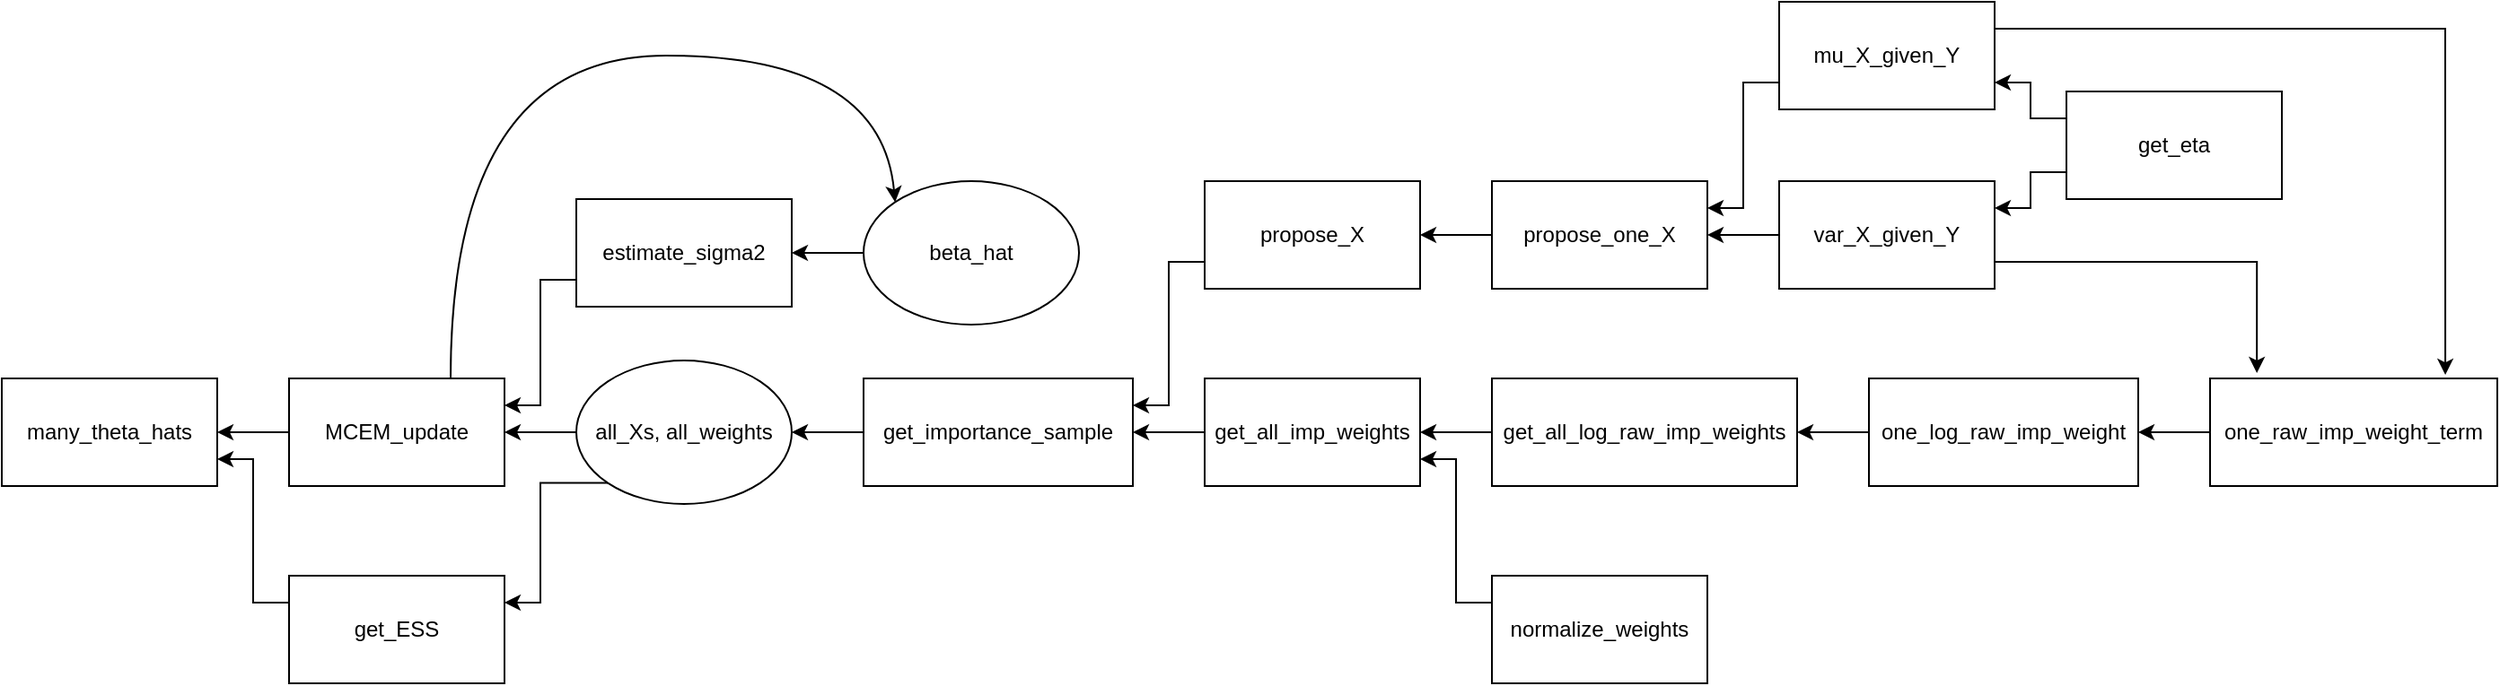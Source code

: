 <mxfile version="21.2.1" type="device">
  <diagram name="Page-1" id="6ra1ZoB-0tSvTdrp3I-K">
    <mxGraphModel dx="1434" dy="1244" grid="1" gridSize="10" guides="1" tooltips="1" connect="1" arrows="1" fold="1" page="0" pageScale="1" pageWidth="1920" pageHeight="1200" math="0" shadow="0">
      <root>
        <mxCell id="0" />
        <mxCell id="1" parent="0" />
        <mxCell id="lLa_LwG2R3_Bs0P1FthE-1" value="many_theta_hats" style="rounded=0;whiteSpace=wrap;html=1;" parent="1" vertex="1">
          <mxGeometry x="120" y="100" width="120" height="60" as="geometry" />
        </mxCell>
        <mxCell id="lLa_LwG2R3_Bs0P1FthE-2" value="MCEM_update" style="rounded=0;whiteSpace=wrap;html=1;" parent="1" vertex="1">
          <mxGeometry x="280" y="100" width="120" height="60" as="geometry" />
        </mxCell>
        <mxCell id="lLa_LwG2R3_Bs0P1FthE-22" style="edgeStyle=orthogonalEdgeStyle;rounded=0;orthogonalLoop=1;jettySize=auto;html=1;exitX=0;exitY=0.25;exitDx=0;exitDy=0;entryX=1;entryY=0.75;entryDx=0;entryDy=0;" parent="1" source="lLa_LwG2R3_Bs0P1FthE-4" target="lLa_LwG2R3_Bs0P1FthE-1" edge="1">
          <mxGeometry relative="1" as="geometry" />
        </mxCell>
        <mxCell id="lLa_LwG2R3_Bs0P1FthE-4" value="get_ESS" style="rounded=0;whiteSpace=wrap;html=1;" parent="1" vertex="1">
          <mxGeometry x="280" y="210" width="120" height="60" as="geometry" />
        </mxCell>
        <mxCell id="Tvt2aNcmAm8vrqxFh52j-1" style="edgeStyle=orthogonalEdgeStyle;rounded=0;orthogonalLoop=1;jettySize=auto;html=1;exitX=0;exitY=1;exitDx=0;exitDy=0;entryX=1;entryY=0.25;entryDx=0;entryDy=0;" edge="1" parent="1" source="lLa_LwG2R3_Bs0P1FthE-6" target="lLa_LwG2R3_Bs0P1FthE-4">
          <mxGeometry relative="1" as="geometry" />
        </mxCell>
        <mxCell id="lLa_LwG2R3_Bs0P1FthE-6" value="all_Xs, all_weights" style="ellipse;whiteSpace=wrap;html=1;" parent="1" vertex="1">
          <mxGeometry x="440" y="90" width="120" height="80" as="geometry" />
        </mxCell>
        <mxCell id="lLa_LwG2R3_Bs0P1FthE-8" value="" style="endArrow=classic;html=1;rounded=0;entryX=1;entryY=0.5;entryDx=0;entryDy=0;exitX=0;exitY=0.5;exitDx=0;exitDy=0;" parent="1" source="lLa_LwG2R3_Bs0P1FthE-2" target="lLa_LwG2R3_Bs0P1FthE-1" edge="1">
          <mxGeometry width="50" height="50" relative="1" as="geometry">
            <mxPoint x="400" y="420" as="sourcePoint" />
            <mxPoint x="450" y="370" as="targetPoint" />
          </mxGeometry>
        </mxCell>
        <mxCell id="lLa_LwG2R3_Bs0P1FthE-9" value="" style="endArrow=classic;html=1;rounded=0;exitX=0;exitY=0.5;exitDx=0;exitDy=0;entryX=1;entryY=0.5;entryDx=0;entryDy=0;" parent="1" source="lLa_LwG2R3_Bs0P1FthE-6" target="lLa_LwG2R3_Bs0P1FthE-2" edge="1">
          <mxGeometry width="50" height="50" relative="1" as="geometry">
            <mxPoint x="550" y="180" as="sourcePoint" />
            <mxPoint x="530" y="-10" as="targetPoint" />
          </mxGeometry>
        </mxCell>
        <mxCell id="lLa_LwG2R3_Bs0P1FthE-21" style="edgeStyle=orthogonalEdgeStyle;rounded=0;orthogonalLoop=1;jettySize=auto;html=1;exitX=0;exitY=0.75;exitDx=0;exitDy=0;entryX=1;entryY=0.25;entryDx=0;entryDy=0;" parent="1" source="lLa_LwG2R3_Bs0P1FthE-10" target="lLa_LwG2R3_Bs0P1FthE-2" edge="1">
          <mxGeometry relative="1" as="geometry" />
        </mxCell>
        <mxCell id="lLa_LwG2R3_Bs0P1FthE-10" value="estimate_sigma2" style="rounded=0;whiteSpace=wrap;html=1;" parent="1" vertex="1">
          <mxGeometry x="440" width="120" height="60" as="geometry" />
        </mxCell>
        <mxCell id="lLa_LwG2R3_Bs0P1FthE-14" value="" style="edgeStyle=orthogonalEdgeStyle;rounded=0;orthogonalLoop=1;jettySize=auto;html=1;" parent="1" source="lLa_LwG2R3_Bs0P1FthE-13" target="lLa_LwG2R3_Bs0P1FthE-10" edge="1">
          <mxGeometry relative="1" as="geometry" />
        </mxCell>
        <mxCell id="lLa_LwG2R3_Bs0P1FthE-13" value="beta_hat" style="ellipse;whiteSpace=wrap;html=1;" parent="1" vertex="1">
          <mxGeometry x="600" y="-10" width="120" height="80" as="geometry" />
        </mxCell>
        <mxCell id="lLa_LwG2R3_Bs0P1FthE-20" value="" style="edgeStyle=orthogonalEdgeStyle;rounded=0;orthogonalLoop=1;jettySize=auto;html=1;" parent="1" source="lLa_LwG2R3_Bs0P1FthE-15" target="lLa_LwG2R3_Bs0P1FthE-6" edge="1">
          <mxGeometry relative="1" as="geometry" />
        </mxCell>
        <mxCell id="lLa_LwG2R3_Bs0P1FthE-15" value="get_importance_sample" style="rounded=0;whiteSpace=wrap;html=1;" parent="1" vertex="1">
          <mxGeometry x="600" y="100" width="150" height="60" as="geometry" />
        </mxCell>
        <mxCell id="lLa_LwG2R3_Bs0P1FthE-26" style="edgeStyle=orthogonalEdgeStyle;rounded=0;orthogonalLoop=1;jettySize=auto;html=1;exitX=0;exitY=0.75;exitDx=0;exitDy=0;entryX=1;entryY=0.25;entryDx=0;entryDy=0;" parent="1" source="lLa_LwG2R3_Bs0P1FthE-23" target="lLa_LwG2R3_Bs0P1FthE-15" edge="1">
          <mxGeometry relative="1" as="geometry" />
        </mxCell>
        <mxCell id="lLa_LwG2R3_Bs0P1FthE-23" value="propose_X" style="rounded=0;whiteSpace=wrap;html=1;" parent="1" vertex="1">
          <mxGeometry x="790" y="-10" width="120" height="60" as="geometry" />
        </mxCell>
        <mxCell id="lLa_LwG2R3_Bs0P1FthE-25" value="" style="edgeStyle=orthogonalEdgeStyle;rounded=0;orthogonalLoop=1;jettySize=auto;html=1;" parent="1" source="lLa_LwG2R3_Bs0P1FthE-24" target="lLa_LwG2R3_Bs0P1FthE-15" edge="1">
          <mxGeometry relative="1" as="geometry" />
        </mxCell>
        <mxCell id="lLa_LwG2R3_Bs0P1FthE-24" value="get_all_imp_weights&lt;br&gt;" style="rounded=0;whiteSpace=wrap;html=1;" parent="1" vertex="1">
          <mxGeometry x="790" y="100" width="120" height="60" as="geometry" />
        </mxCell>
        <mxCell id="lLa_LwG2R3_Bs0P1FthE-28" value="" style="edgeStyle=orthogonalEdgeStyle;rounded=0;orthogonalLoop=1;jettySize=auto;html=1;" parent="1" source="lLa_LwG2R3_Bs0P1FthE-27" target="lLa_LwG2R3_Bs0P1FthE-23" edge="1">
          <mxGeometry relative="1" as="geometry" />
        </mxCell>
        <mxCell id="lLa_LwG2R3_Bs0P1FthE-27" value="propose_one_X" style="rounded=0;whiteSpace=wrap;html=1;" parent="1" vertex="1">
          <mxGeometry x="950" y="-10" width="120" height="60" as="geometry" />
        </mxCell>
        <mxCell id="lLa_LwG2R3_Bs0P1FthE-30" style="edgeStyle=orthogonalEdgeStyle;rounded=0;orthogonalLoop=1;jettySize=auto;html=1;exitX=0;exitY=0.75;exitDx=0;exitDy=0;entryX=1;entryY=0.25;entryDx=0;entryDy=0;" parent="1" source="lLa_LwG2R3_Bs0P1FthE-29" target="lLa_LwG2R3_Bs0P1FthE-27" edge="1">
          <mxGeometry relative="1" as="geometry" />
        </mxCell>
        <mxCell id="lLa_LwG2R3_Bs0P1FthE-46" style="edgeStyle=orthogonalEdgeStyle;rounded=0;orthogonalLoop=1;jettySize=auto;html=1;exitX=1;exitY=0.25;exitDx=0;exitDy=0;entryX=0.819;entryY=-0.033;entryDx=0;entryDy=0;entryPerimeter=0;" parent="1" source="lLa_LwG2R3_Bs0P1FthE-29" target="lLa_LwG2R3_Bs0P1FthE-39" edge="1">
          <mxGeometry relative="1" as="geometry" />
        </mxCell>
        <mxCell id="lLa_LwG2R3_Bs0P1FthE-29" value="mu_X_given_Y" style="rounded=0;whiteSpace=wrap;html=1;" parent="1" vertex="1">
          <mxGeometry x="1110" y="-110" width="120" height="60" as="geometry" />
        </mxCell>
        <mxCell id="lLa_LwG2R3_Bs0P1FthE-32" value="" style="edgeStyle=orthogonalEdgeStyle;rounded=0;orthogonalLoop=1;jettySize=auto;html=1;" parent="1" source="lLa_LwG2R3_Bs0P1FthE-31" target="lLa_LwG2R3_Bs0P1FthE-27" edge="1">
          <mxGeometry relative="1" as="geometry" />
        </mxCell>
        <mxCell id="lLa_LwG2R3_Bs0P1FthE-47" style="edgeStyle=orthogonalEdgeStyle;rounded=0;orthogonalLoop=1;jettySize=auto;html=1;exitX=1;exitY=0.75;exitDx=0;exitDy=0;entryX=0.163;entryY=-0.05;entryDx=0;entryDy=0;entryPerimeter=0;" parent="1" source="lLa_LwG2R3_Bs0P1FthE-31" target="lLa_LwG2R3_Bs0P1FthE-39" edge="1">
          <mxGeometry relative="1" as="geometry" />
        </mxCell>
        <mxCell id="lLa_LwG2R3_Bs0P1FthE-31" value="var_X_given_Y" style="rounded=0;whiteSpace=wrap;html=1;" parent="1" vertex="1">
          <mxGeometry x="1110" y="-10" width="120" height="60" as="geometry" />
        </mxCell>
        <mxCell id="lLa_LwG2R3_Bs0P1FthE-36" style="edgeStyle=orthogonalEdgeStyle;rounded=0;orthogonalLoop=1;jettySize=auto;html=1;exitX=0;exitY=0.25;exitDx=0;exitDy=0;entryX=1;entryY=0.75;entryDx=0;entryDy=0;" parent="1" source="lLa_LwG2R3_Bs0P1FthE-33" target="lLa_LwG2R3_Bs0P1FthE-24" edge="1">
          <mxGeometry relative="1" as="geometry" />
        </mxCell>
        <mxCell id="lLa_LwG2R3_Bs0P1FthE-33" value="normalize_weights" style="rounded=0;whiteSpace=wrap;html=1;" parent="1" vertex="1">
          <mxGeometry x="950" y="210" width="120" height="60" as="geometry" />
        </mxCell>
        <mxCell id="lLa_LwG2R3_Bs0P1FthE-35" value="" style="edgeStyle=orthogonalEdgeStyle;rounded=0;orthogonalLoop=1;jettySize=auto;html=1;" parent="1" source="lLa_LwG2R3_Bs0P1FthE-34" target="lLa_LwG2R3_Bs0P1FthE-24" edge="1">
          <mxGeometry relative="1" as="geometry" />
        </mxCell>
        <mxCell id="lLa_LwG2R3_Bs0P1FthE-34" value="&lt;span style=&quot;color: rgb(0, 0, 0); font-family: Helvetica; font-style: normal; font-variant-ligatures: normal; font-variant-caps: normal; font-weight: 400; letter-spacing: normal; orphans: 2; text-align: center; text-indent: 0px; text-transform: none; widows: 2; word-spacing: 0px; -webkit-text-stroke-width: 0px; background-color: rgb(255, 255, 255); text-decoration-thickness: initial; text-decoration-style: initial; text-decoration-color: initial; float: none; display: inline !important;&quot;&gt;&lt;font style=&quot;font-size: 12px;&quot;&gt;get_all_log_raw_imp_weights&lt;/font&gt;&lt;/span&gt;" style="rounded=0;whiteSpace=wrap;html=1;" parent="1" vertex="1">
          <mxGeometry x="950" y="100" width="170" height="60" as="geometry" />
        </mxCell>
        <mxCell id="lLa_LwG2R3_Bs0P1FthE-38" value="" style="edgeStyle=orthogonalEdgeStyle;rounded=0;orthogonalLoop=1;jettySize=auto;html=1;" parent="1" source="lLa_LwG2R3_Bs0P1FthE-37" target="lLa_LwG2R3_Bs0P1FthE-34" edge="1">
          <mxGeometry relative="1" as="geometry" />
        </mxCell>
        <mxCell id="lLa_LwG2R3_Bs0P1FthE-37" value="one_log_raw_imp_weight" style="rounded=0;whiteSpace=wrap;html=1;" parent="1" vertex="1">
          <mxGeometry x="1160" y="100" width="150" height="60" as="geometry" />
        </mxCell>
        <mxCell id="lLa_LwG2R3_Bs0P1FthE-40" value="" style="edgeStyle=orthogonalEdgeStyle;rounded=0;orthogonalLoop=1;jettySize=auto;html=1;" parent="1" source="lLa_LwG2R3_Bs0P1FthE-39" target="lLa_LwG2R3_Bs0P1FthE-37" edge="1">
          <mxGeometry relative="1" as="geometry" />
        </mxCell>
        <mxCell id="lLa_LwG2R3_Bs0P1FthE-39" value="one_raw_imp_weight_term" style="rounded=0;whiteSpace=wrap;html=1;" parent="1" vertex="1">
          <mxGeometry x="1350" y="100" width="160" height="60" as="geometry" />
        </mxCell>
        <mxCell id="lLa_LwG2R3_Bs0P1FthE-44" style="edgeStyle=orthogonalEdgeStyle;rounded=0;orthogonalLoop=1;jettySize=auto;html=1;exitX=0;exitY=0.25;exitDx=0;exitDy=0;entryX=1;entryY=0.75;entryDx=0;entryDy=0;" parent="1" source="lLa_LwG2R3_Bs0P1FthE-43" target="lLa_LwG2R3_Bs0P1FthE-29" edge="1">
          <mxGeometry relative="1" as="geometry" />
        </mxCell>
        <mxCell id="lLa_LwG2R3_Bs0P1FthE-45" style="edgeStyle=orthogonalEdgeStyle;rounded=0;orthogonalLoop=1;jettySize=auto;html=1;exitX=0;exitY=0.75;exitDx=0;exitDy=0;entryX=1;entryY=0.25;entryDx=0;entryDy=0;" parent="1" source="lLa_LwG2R3_Bs0P1FthE-43" target="lLa_LwG2R3_Bs0P1FthE-31" edge="1">
          <mxGeometry relative="1" as="geometry" />
        </mxCell>
        <mxCell id="lLa_LwG2R3_Bs0P1FthE-43" value="get_eta" style="rounded=0;whiteSpace=wrap;html=1;" parent="1" vertex="1">
          <mxGeometry x="1270" y="-60" width="120" height="60" as="geometry" />
        </mxCell>
        <mxCell id="lLa_LwG2R3_Bs0P1FthE-51" value="" style="curved=1;endArrow=classic;html=1;rounded=0;exitX=0.75;exitY=0;exitDx=0;exitDy=0;entryX=0;entryY=0;entryDx=0;entryDy=0;" parent="1" source="lLa_LwG2R3_Bs0P1FthE-2" target="lLa_LwG2R3_Bs0P1FthE-13" edge="1">
          <mxGeometry width="50" height="50" relative="1" as="geometry">
            <mxPoint x="410" y="-120" as="sourcePoint" />
            <mxPoint x="460" y="-170" as="targetPoint" />
            <Array as="points">
              <mxPoint x="370" y="-80" />
              <mxPoint x="610" y="-80" />
            </Array>
          </mxGeometry>
        </mxCell>
      </root>
    </mxGraphModel>
  </diagram>
</mxfile>

